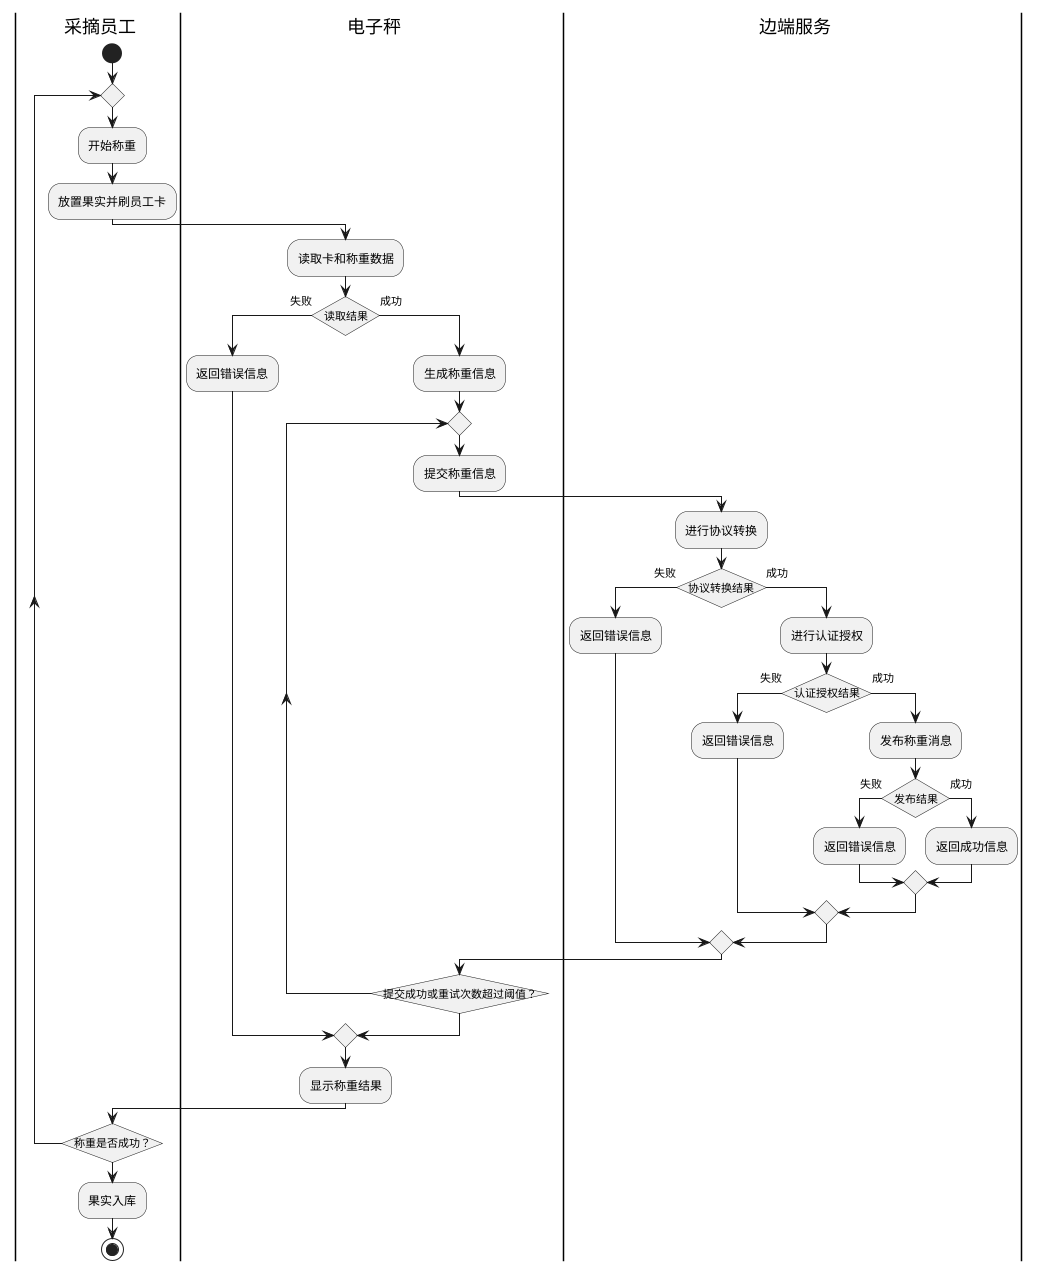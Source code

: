 @startuml 边端称重数据处理流程活动图
skinparam conditionStyle InsideDiamond

|u| 采摘员工
|sc| 电子秤
|edge| 边端服务

|u|
start
repeat
:开始称重;
:放置果实并刷员工卡;
|sc|
:读取卡和称重数据;
|sc|
if (读取结果) then(失败)
    |sc|
    :返回错误信息;
else(成功)
    |sc|
    :生成称重信息;
    repeat
    :提交称重信息;
    |edge|
    :进行协议转换;
    if (协议转换结果) then(失败)
        :返回错误信息;
    else(成功)
        :进行认证授权;
        if (认证授权结果) then(失败)
            :返回错误信息;
        else (成功)
            |edge|
            :发布称重消息;
            if (发布结果) then(失败)
                :返回错误信息;
            else(成功)
                :返回成功信息;
            endif
        endif
    endif
    |sc|
    repeat while(提交成功或重试次数超过阈值？)
endif
|sc|
:显示称重结果;
|u|
repeat while(称重是否成功？)
:果实入库;
stop
@enduml
